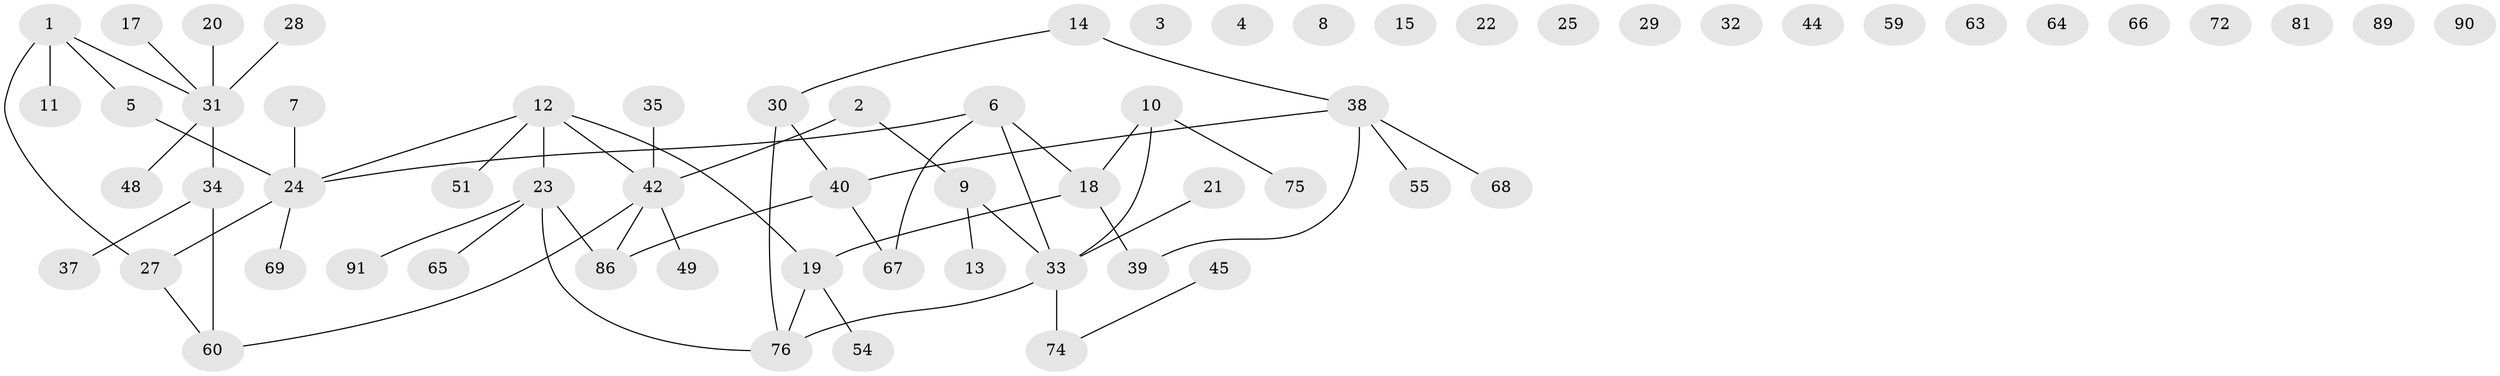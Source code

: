 // original degree distribution, {4: 0.0989010989010989, 3: 0.2087912087912088, 0: 0.16483516483516483, 2: 0.18681318681318682, 1: 0.2857142857142857, 5: 0.054945054945054944}
// Generated by graph-tools (version 1.1) at 2025/41/03/06/25 10:41:25]
// undirected, 63 vertices, 58 edges
graph export_dot {
graph [start="1"]
  node [color=gray90,style=filled];
  1 [super="+46"];
  2 [super="+26"];
  3;
  4;
  5;
  6 [super="+50"];
  7;
  8;
  9 [super="+16"];
  10 [super="+78"];
  11;
  12 [super="+70"];
  13;
  14 [super="+80"];
  15 [super="+53"];
  17 [super="+47"];
  18 [super="+77"];
  19 [super="+62"];
  20;
  21;
  22;
  23 [super="+87"];
  24 [super="+43"];
  25;
  27 [super="+56"];
  28;
  29;
  30;
  31 [super="+41"];
  32;
  33 [super="+36"];
  34;
  35;
  37 [super="+73"];
  38 [super="+61"];
  39;
  40 [super="+57"];
  42 [super="+52"];
  44 [super="+88"];
  45;
  48;
  49 [super="+58"];
  51 [super="+84"];
  54 [super="+83"];
  55;
  59;
  60 [super="+71"];
  63;
  64;
  65;
  66;
  67 [super="+82"];
  68;
  69;
  72;
  74 [super="+85"];
  75;
  76 [super="+79"];
  81;
  86;
  89;
  90;
  91;
  1 -- 5;
  1 -- 11;
  1 -- 31;
  1 -- 27;
  2 -- 9;
  2 -- 42 [weight=2];
  5 -- 24;
  6 -- 18;
  6 -- 33;
  6 -- 24;
  6 -- 67;
  7 -- 24;
  9 -- 33;
  9 -- 13;
  10 -- 18;
  10 -- 33;
  10 -- 75;
  12 -- 19;
  12 -- 24;
  12 -- 42;
  12 -- 51;
  12 -- 23;
  14 -- 30;
  14 -- 38;
  17 -- 31;
  18 -- 19;
  18 -- 39;
  19 -- 76;
  19 -- 54;
  20 -- 31;
  21 -- 33;
  23 -- 65;
  23 -- 86;
  23 -- 91;
  23 -- 76;
  24 -- 27;
  24 -- 69;
  27 -- 60;
  28 -- 31;
  30 -- 40;
  30 -- 76;
  31 -- 48;
  31 -- 34;
  33 -- 74 [weight=2];
  33 -- 76 [weight=2];
  34 -- 37;
  34 -- 60;
  35 -- 42;
  38 -- 55;
  38 -- 68;
  38 -- 39;
  38 -- 40;
  40 -- 86;
  40 -- 67;
  42 -- 86;
  42 -- 49;
  42 -- 60;
  45 -- 74;
}
